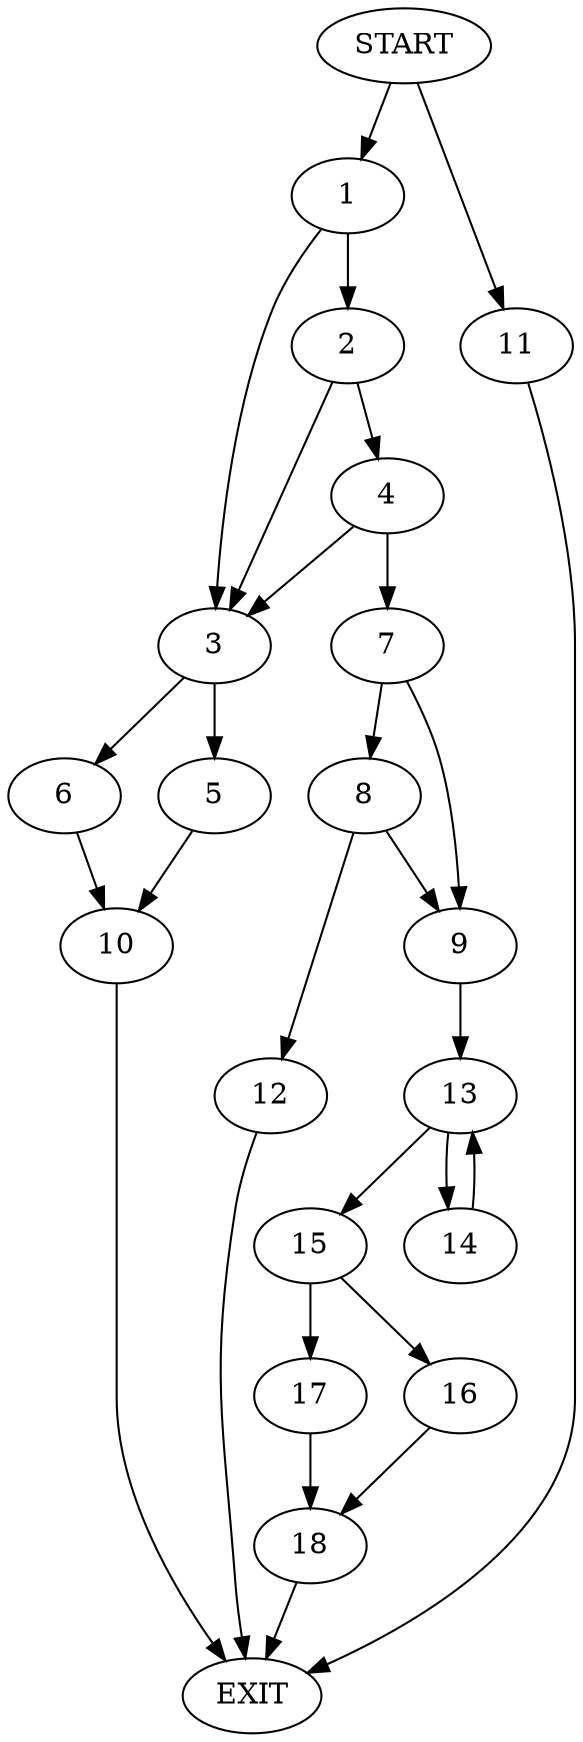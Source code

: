 digraph {
0 [label="START"]
19 [label="EXIT"]
0 -> 1
1 -> 2
1 -> 3
2 -> 4
2 -> 3
3 -> 5
3 -> 6
4 -> 7
4 -> 3
7 -> 8
7 -> 9
6 -> 10
5 -> 10
10 -> 19
0 -> 11
11 -> 19
8 -> 12
8 -> 9
9 -> 13
12 -> 19
13 -> 14
13 -> 15
14 -> 13
15 -> 16
15 -> 17
16 -> 18
17 -> 18
18 -> 19
}
